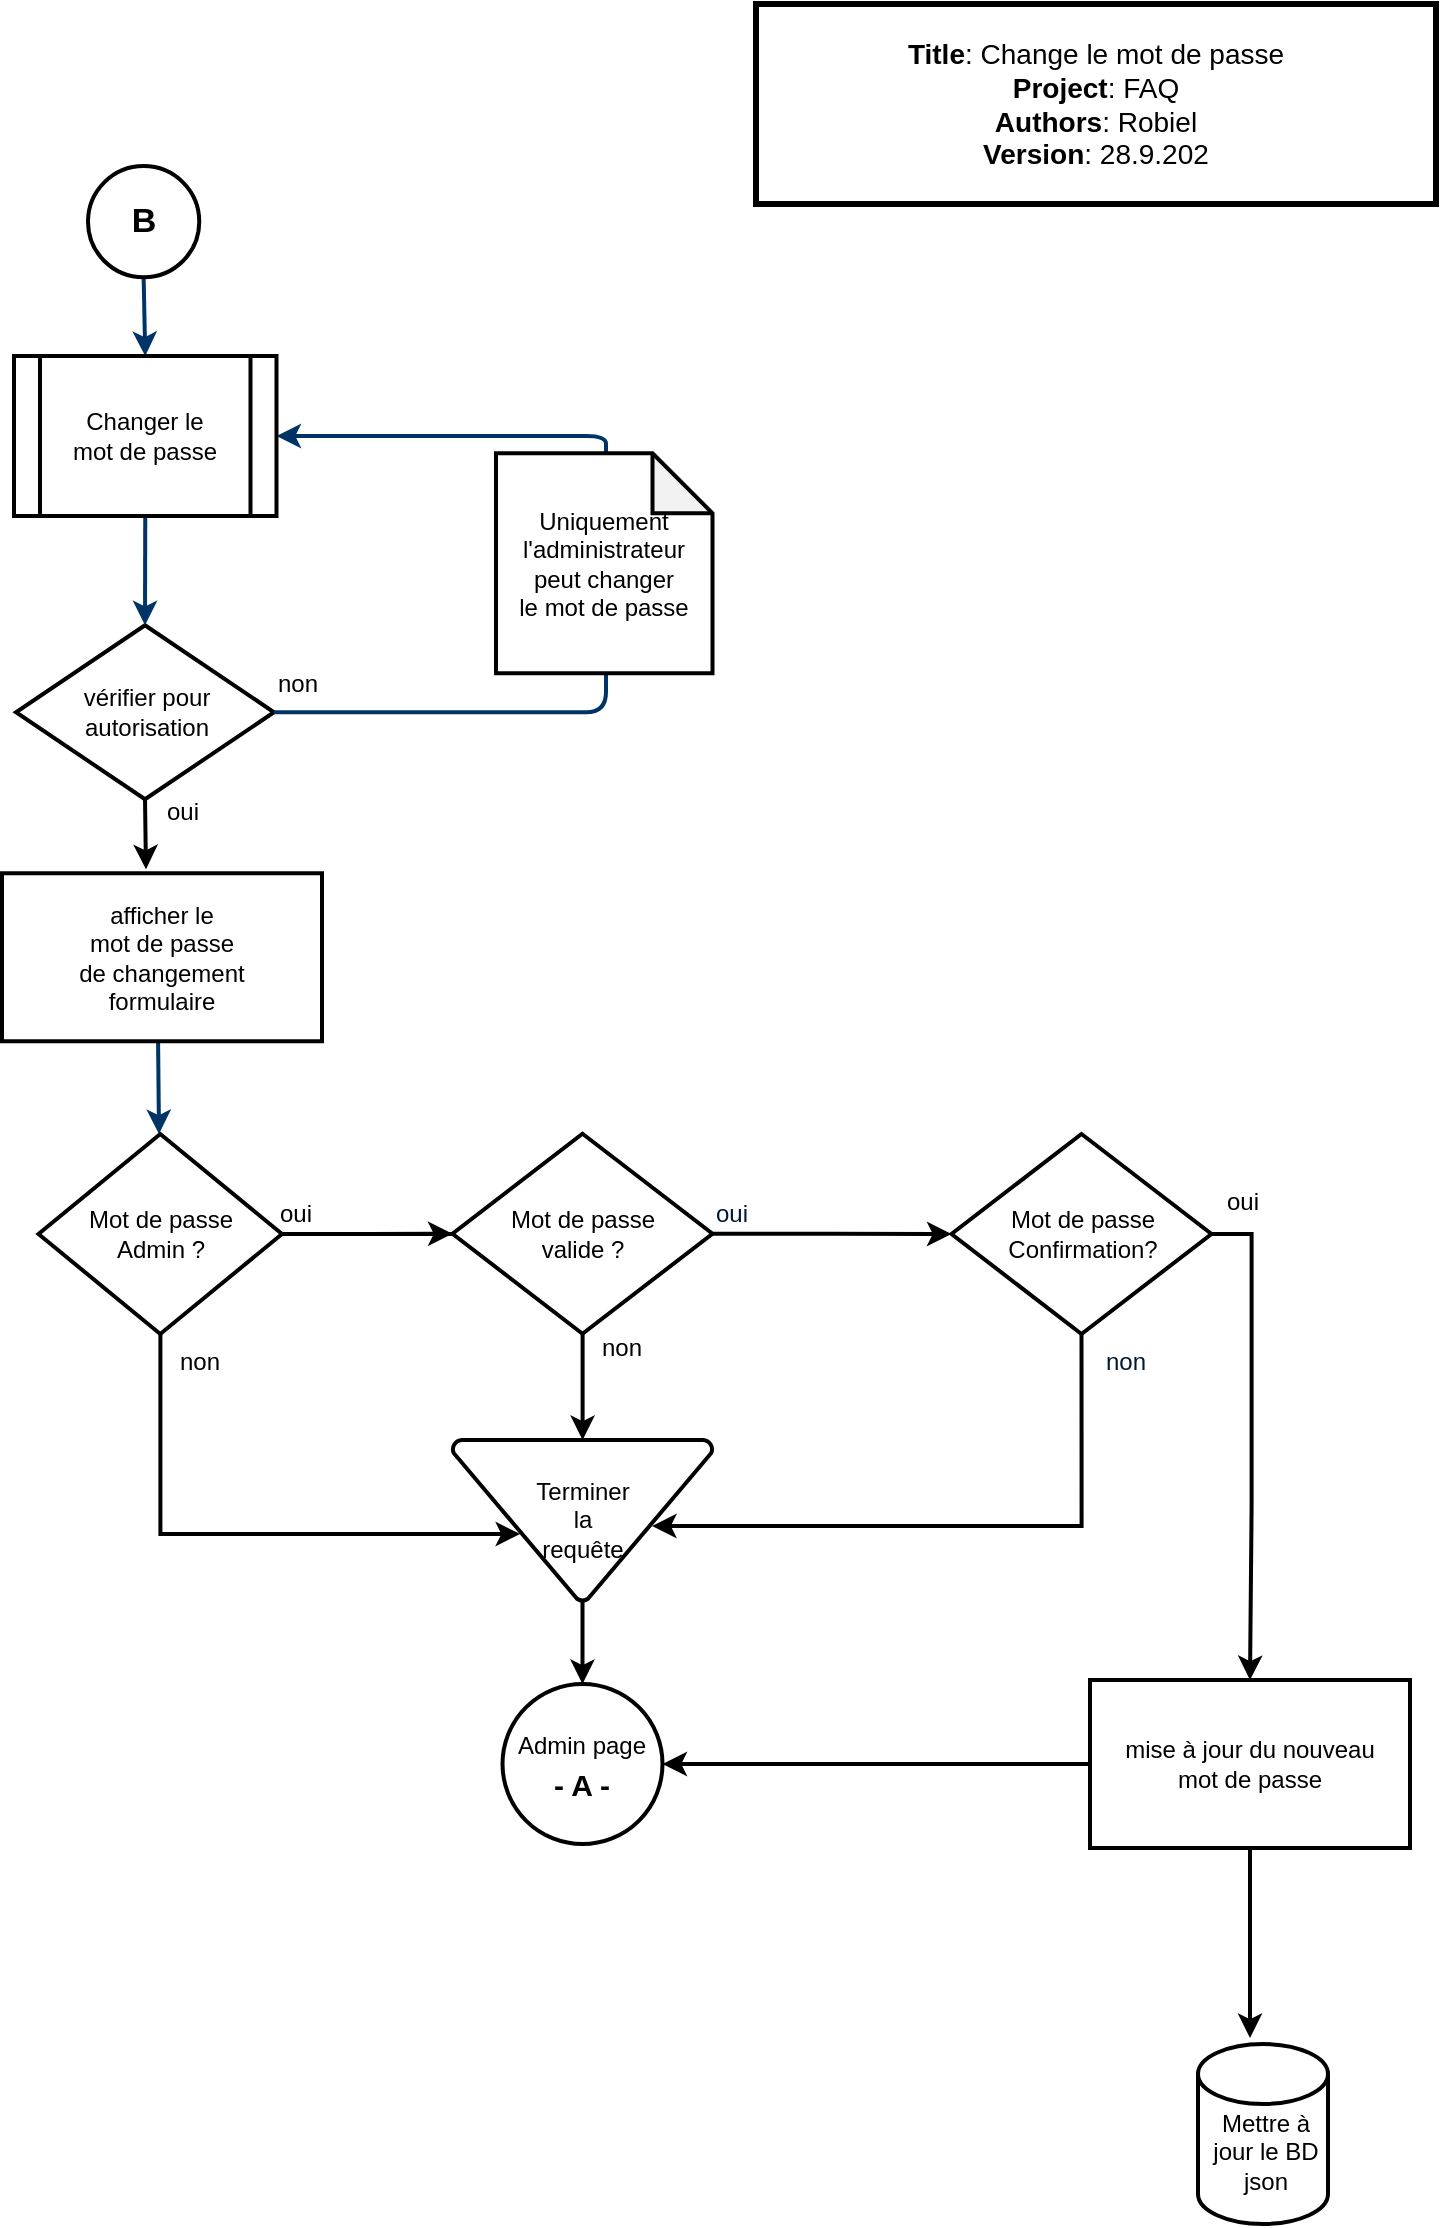 <mxfile version="20.3.7" type="device"><diagram id="6a731a19-8d31-9384-78a2-239565b7b9f0" name="Page-1"><mxGraphModel dx="2062" dy="1023" grid="1" gridSize="10" guides="1" tooltips="1" connect="1" arrows="1" fold="1" page="1" pageScale="1" pageWidth="827" pageHeight="1169" background="none" math="0" shadow="0"><root><mxCell id="0"/><mxCell id="1" parent="0"/><mxCell id="6" value="&lt;div style=&quot;&quot;&gt;vérifier pour&lt;/div&gt;&lt;div style=&quot;&quot;&gt;autorisation&lt;/div&gt;" style="shape=mxgraph.flowchart.decision;strokeWidth=2;gradientColor=none;gradientDirection=north;fontStyle=0;html=1;" parent="1" vertex="1"><mxGeometry x="90" y="327.63" width="129" height="87" as="geometry"/></mxCell><mxCell id="7" style="fontStyle=1;strokeColor=#003366;strokeWidth=2;html=1;entryX=0.5;entryY=0;entryDx=0;entryDy=0;exitX=0.5;exitY=1;exitDx=0;exitDy=0;" parent="1" source="RIBOKxy5dWW5THwyhJ-G-58" target="RIBOKxy5dWW5THwyhJ-G-53" edge="1"><mxGeometry relative="1" as="geometry"><mxPoint x="70" y="139.63" as="sourcePoint"/><mxPoint x="270" y="129.63" as="targetPoint"/></mxGeometry></mxCell><mxCell id="9" style="entryX=0.5;entryY=0;entryPerimeter=0;fontStyle=1;strokeColor=#003366;strokeWidth=2;html=1;exitX=0.5;exitY=1;exitDx=0;exitDy=0;" parent="1" source="RIBOKxy5dWW5THwyhJ-G-53" target="6" edge="1"><mxGeometry relative="1" as="geometry"><mxPoint x="160" y="271.63" as="sourcePoint"/></mxGeometry></mxCell><mxCell id="10" value="" style="edgeStyle=elbowEdgeStyle;elbow=horizontal;entryX=0.5;entryY=0.91;entryPerimeter=0;exitX=1;exitY=0.5;exitPerimeter=0;fontStyle=1;strokeColor=#003366;strokeWidth=2;html=1;" parent="1" source="6" edge="1"><mxGeometry x="221" y="-29.87" width="100" height="100" as="geometry"><mxPoint x="590" y="388.63" as="sourcePoint"/><mxPoint x="390" y="315.34" as="targetPoint"/><Array as="points"><mxPoint x="385" y="341.63"/></Array></mxGeometry></mxCell><mxCell id="11" value="non" style="text;fontStyle=0;html=1;strokeColor=none;gradientColor=none;fillColor=none;strokeWidth=2;" parent="1" vertex="1"><mxGeometry x="219" y="343" width="40" height="26" as="geometry"/></mxCell><mxCell id="14" value="oui" style="text;fontStyle=0;html=1;strokeColor=none;gradientColor=none;fillColor=none;strokeWidth=2;align=center;" parent="1" vertex="1"><mxGeometry x="153" y="406.63" width="40" height="26" as="geometry"/></mxCell><mxCell id="17" value="" style="edgeStyle=elbowEdgeStyle;elbow=horizontal;fontStyle=1;strokeColor=#003366;strokeWidth=2;html=1;entryX=0.5;entryY=0;entryDx=0;entryDy=0;entryPerimeter=0;" parent="1" target="24" edge="1"><mxGeometry x="-160" y="-58.37" width="100" height="100" as="geometry"><mxPoint x="161" y="531.63" as="sourcePoint"/><mxPoint x="160" y="581.63" as="targetPoint"/></mxGeometry></mxCell><mxCell id="CzmSLehMyoC1VKBGu1We-62" style="edgeStyle=orthogonalEdgeStyle;rounded=0;orthogonalLoop=1;jettySize=auto;html=1;entryX=0;entryY=0.5;entryDx=0;entryDy=0;entryPerimeter=0;strokeWidth=2;" parent="1" source="24" target="28" edge="1"><mxGeometry relative="1" as="geometry"/></mxCell><mxCell id="CzmSLehMyoC1VKBGu1We-68" style="edgeStyle=orthogonalEdgeStyle;rounded=0;orthogonalLoop=1;jettySize=auto;html=1;strokeWidth=2;" parent="1" source="24" target="32" edge="1"><mxGeometry relative="1" as="geometry"/></mxCell><mxCell id="CzmSLehMyoC1VKBGu1We-80" style="edgeStyle=orthogonalEdgeStyle;rounded=0;orthogonalLoop=1;jettySize=auto;html=1;entryX=0.26;entryY=0.584;entryDx=0;entryDy=0;entryPerimeter=0;strokeWidth=2;" parent="1" source="24" target="32" edge="1"><mxGeometry relative="1" as="geometry"><Array as="points"><mxPoint x="162" y="782"/></Array></mxGeometry></mxCell><mxCell id="24" value="Mot de passe &lt;br&gt;Admin ?" style="shape=mxgraph.flowchart.decision;strokeWidth=2;gradientColor=none;gradientDirection=north;fontStyle=0;html=1;" parent="1" vertex="1"><mxGeometry x="101.25" y="582" width="121.75" height="100" as="geometry"/></mxCell><mxCell id="27" value="oui" style="text;fontStyle=0;html=1;strokeColor=none;gradientColor=none;fillColor=none;strokeWidth=2;" parent="1" vertex="1"><mxGeometry x="220" y="607.88" width="40" height="26" as="geometry"/></mxCell><mxCell id="CzmSLehMyoC1VKBGu1We-65" style="edgeStyle=orthogonalEdgeStyle;rounded=0;orthogonalLoop=1;jettySize=auto;html=1;entryX=0;entryY=0.5;entryDx=0;entryDy=0;entryPerimeter=0;strokeWidth=2;" parent="1" source="28" target="29" edge="1"><mxGeometry relative="1" as="geometry"/></mxCell><mxCell id="28" value="Mot de passe &lt;br&gt;valide ?" style="shape=mxgraph.flowchart.decision;strokeWidth=2;gradientColor=none;gradientDirection=north;fontStyle=0;html=1;" parent="1" vertex="1"><mxGeometry x="308.25" y="581.88" width="130" height="100" as="geometry"/></mxCell><mxCell id="CzmSLehMyoC1VKBGu1We-66" style="edgeStyle=orthogonalEdgeStyle;rounded=0;orthogonalLoop=1;jettySize=auto;html=1;entryX=0.5;entryY=0;entryDx=0;entryDy=0;strokeWidth=2;exitX=1;exitY=0.5;exitDx=0;exitDy=0;exitPerimeter=0;" parent="1" source="29" target="RIBOKxy5dWW5THwyhJ-G-55" edge="1"><mxGeometry relative="1" as="geometry"/></mxCell><mxCell id="CzmSLehMyoC1VKBGu1We-85" style="edgeStyle=orthogonalEdgeStyle;rounded=0;orthogonalLoop=1;jettySize=auto;html=1;entryX=0.806;entryY=0.534;entryDx=0;entryDy=0;entryPerimeter=0;strokeWidth=2;exitX=0.5;exitY=1;exitDx=0;exitDy=0;exitPerimeter=0;" parent="1" source="29" edge="1"><mxGeometry relative="1" as="geometry"><mxPoint x="617.8" y="682" as="sourcePoint"/><mxPoint x="408.03" y="777.987" as="targetPoint"/><Array as="points"><mxPoint x="623" y="778"/></Array></mxGeometry></mxCell><mxCell id="29" value="Mot de passe &lt;br&gt;Confirmation?" style="shape=mxgraph.flowchart.decision;strokeWidth=2;gradientColor=none;gradientDirection=north;fontStyle=0;html=1;" parent="1" vertex="1"><mxGeometry x="557.75" y="582" width="130" height="100" as="geometry"/></mxCell><mxCell id="1ff7pNaQVneSH9qMjiJY-53" style="edgeStyle=orthogonalEdgeStyle;rounded=0;orthogonalLoop=1;jettySize=auto;html=1;entryX=0.5;entryY=0;entryDx=0;entryDy=0;strokeWidth=2;" edge="1" parent="1" source="32" target="RIBOKxy5dWW5THwyhJ-G-66"><mxGeometry relative="1" as="geometry"/></mxCell><mxCell id="32" value="Terminer &lt;br&gt;la &lt;br&gt;requête" style="shape=mxgraph.flowchart.merge_or_storage;strokeWidth=2;gradientColor=none;gradientDirection=north;fontStyle=0;html=1;" parent="1" vertex="1"><mxGeometry x="308.25" y="735" width="130" height="80.5" as="geometry"/></mxCell><mxCell id="46" value="non" style="text;fontStyle=0;html=1;strokeColor=none;gradientColor=none;fillColor=none;strokeWidth=2;" parent="1" vertex="1"><mxGeometry x="170" y="681.88" width="40" height="26" as="geometry"/></mxCell><mxCell id="47" value="oui" style="text;fontColor=#001933;fontStyle=0;html=1;strokeColor=none;gradientColor=none;fillColor=none;strokeWidth=2;" parent="1" vertex="1"><mxGeometry x="438.25" y="607.88" width="40" height="26" as="geometry"/></mxCell><mxCell id="50" value="non" style="text;fontColor=#001933;fontStyle=0;html=1;strokeColor=none;gradientColor=none;fillColor=none;strokeWidth=2;" parent="1" vertex="1"><mxGeometry x="633" y="682" width="40" height="26" as="geometry"/></mxCell><mxCell id="52" value="" style="edgeStyle=elbowEdgeStyle;elbow=horizontal;exitX=0.5;exitY=0.09;exitPerimeter=0;entryX=1;entryY=0.5;fontStyle=1;strokeColor=#003366;strokeWidth=2;html=1;entryDx=0;entryDy=0;" parent="1" target="RIBOKxy5dWW5THwyhJ-G-53" edge="1"><mxGeometry x="-160" y="-58.37" width="100" height="100" as="geometry"><mxPoint x="390" y="248.92" as="sourcePoint"/><mxPoint x="224.395" y="231.63" as="targetPoint"/><Array as="points"><mxPoint x="385" y="241.63"/></Array></mxGeometry></mxCell><mxCell id="53" value="oui" style="text;fontStyle=0;html=1;strokeColor=none;gradientColor=none;fillColor=none;strokeWidth=2;align=center;" parent="1" vertex="1"><mxGeometry x="683" y="602" width="40" height="26" as="geometry"/></mxCell><mxCell id="mBBVKMEMSPNzFvPRmkVC-56" value="" style="shape=cylinder3;whiteSpace=wrap;html=1;boundedLbl=1;backgroundOutline=1;size=15;strokeWidth=2;" parent="1" vertex="1"><mxGeometry x="681" y="1037" width="65" height="90" as="geometry"/></mxCell><mxCell id="mBBVKMEMSPNzFvPRmkVC-57" value="Mettre à jour le BD json" style="text;html=1;strokeColor=none;fillColor=none;align=center;verticalAlign=middle;whiteSpace=wrap;rounded=0;strokeWidth=2;" parent="1" vertex="1"><mxGeometry x="684.5" y="1077" width="60" height="27" as="geometry"/></mxCell><mxCell id="mBBVKMEMSPNzFvPRmkVC-60" value="non" style="text;fontStyle=0;html=1;strokeColor=none;gradientColor=none;fillColor=none;strokeWidth=2;" parent="1" vertex="1"><mxGeometry x="381" y="675.13" width="47" height="26" as="geometry"/></mxCell><mxCell id="RIBOKxy5dWW5THwyhJ-G-53" value="&lt;div style=&quot;&quot;&gt;&lt;span style=&quot;&quot;&gt;Changer le&lt;/span&gt;&lt;br style=&quot;&quot;&gt;&lt;span style=&quot;&quot;&gt;mot de passe&lt;/span&gt;&lt;br&gt;&lt;/div&gt;" style="shape=process;whiteSpace=wrap;html=1;backgroundOutline=1;strokeWidth=2;" parent="1" vertex="1"><mxGeometry x="89" y="193" width="131.25" height="80" as="geometry"/></mxCell><mxCell id="RIBOKxy5dWW5THwyhJ-G-54" value="&lt;span style=&quot;&quot;&gt;Uniquement l'administrateur&lt;/span&gt;&lt;br style=&quot;&quot;&gt;&lt;span style=&quot;&quot;&gt;peut&amp;nbsp;&lt;/span&gt;&lt;span style=&quot;background-color: initial;&quot;&gt;changer&lt;br&gt;le mot de passe&lt;/span&gt;" style="shape=note;whiteSpace=wrap;html=1;backgroundOutline=1;darkOpacity=0.05;strokeWidth=2;" parent="1" vertex="1"><mxGeometry x="330" y="241.63" width="108.25" height="110" as="geometry"/></mxCell><mxCell id="CzmSLehMyoC1VKBGu1We-75" style="edgeStyle=orthogonalEdgeStyle;rounded=0;orthogonalLoop=1;jettySize=auto;html=1;entryX=1;entryY=0.5;entryDx=0;entryDy=0;strokeWidth=2;" parent="1" source="RIBOKxy5dWW5THwyhJ-G-55" target="RIBOKxy5dWW5THwyhJ-G-66" edge="1"><mxGeometry relative="1" as="geometry"/></mxCell><mxCell id="1ff7pNaQVneSH9qMjiJY-54" style="edgeStyle=orthogonalEdgeStyle;rounded=0;orthogonalLoop=1;jettySize=auto;html=1;entryX=0.4;entryY=-0.033;entryDx=0;entryDy=0;entryPerimeter=0;strokeWidth=2;" edge="1" parent="1" source="RIBOKxy5dWW5THwyhJ-G-55" target="mBBVKMEMSPNzFvPRmkVC-56"><mxGeometry relative="1" as="geometry"/></mxCell><mxCell id="RIBOKxy5dWW5THwyhJ-G-55" value="&lt;span style=&quot;&quot;&gt;mise à jour du nouveau&lt;/span&gt;&lt;br style=&quot;&quot;&gt;&lt;span style=&quot;&quot;&gt;mot de passe&lt;/span&gt;" style="rounded=0;whiteSpace=wrap;html=1;strokeWidth=2;" parent="1" vertex="1"><mxGeometry x="627" y="855" width="160" height="84" as="geometry"/></mxCell><mxCell id="RIBOKxy5dWW5THwyhJ-G-56" value="&lt;span style=&quot;&quot;&gt;afficher le&lt;/span&gt;&lt;br style=&quot;&quot;&gt;&lt;span style=&quot;&quot;&gt;mot de passe&lt;/span&gt;&lt;br style=&quot;&quot;&gt;&lt;span style=&quot;&quot;&gt;de changement&lt;/span&gt;&lt;br style=&quot;&quot;&gt;&lt;span style=&quot;&quot;&gt;formulaire&lt;/span&gt;" style="rounded=0;whiteSpace=wrap;html=1;strokeWidth=2;" parent="1" vertex="1"><mxGeometry x="83" y="451.63" width="160" height="84" as="geometry"/></mxCell><mxCell id="RIBOKxy5dWW5THwyhJ-G-58" value="&lt;b&gt;&lt;font style=&quot;font-size: 17px;&quot;&gt;B&lt;/font&gt;&lt;/b&gt;" style="ellipse;whiteSpace=wrap;html=1;aspect=fixed;strokeWidth=2;" parent="1" vertex="1"><mxGeometry x="126" y="98" width="55.63" height="55.63" as="geometry"/></mxCell><mxCell id="RIBOKxy5dWW5THwyhJ-G-66" value="&lt;span style=&quot;font-size: 12px;&quot;&gt;Admin page&lt;/span&gt;&lt;br style=&quot;font-size: 12px;&quot;&gt;&lt;b style=&quot;font-size: 12px;&quot;&gt;&lt;font style=&quot;font-size: 15px;&quot;&gt;- A -&lt;/font&gt;&lt;/b&gt;" style="ellipse;whiteSpace=wrap;html=1;aspect=fixed;strokeWidth=2;fontSize=17;" parent="1" vertex="1"><mxGeometry x="333.25" y="857" width="80" height="80" as="geometry"/></mxCell><mxCell id="CzmSLehMyoC1VKBGu1We-53" value="" style="endArrow=classic;html=1;rounded=0;entryX=0.45;entryY=-0.024;entryDx=0;entryDy=0;entryPerimeter=0;exitX=0.5;exitY=1;exitDx=0;exitDy=0;exitPerimeter=0;strokeWidth=2;" parent="1" source="6" target="RIBOKxy5dWW5THwyhJ-G-56" edge="1"><mxGeometry width="50" height="50" relative="1" as="geometry"><mxPoint x="20" y="451.63" as="sourcePoint"/><mxPoint x="70" y="401.63" as="targetPoint"/></mxGeometry></mxCell><mxCell id="CzmSLehMyoC1VKBGu1We-87" value="&lt;font style=&quot;font-size: 14px;&quot;&gt;&lt;b&gt;Title&lt;/b&gt;: Change le mot de passe&lt;br&gt;&lt;b&gt;Project&lt;/b&gt;: FAQ&lt;br&gt;&lt;b&gt;Authors&lt;/b&gt;: Robiel&lt;br&gt;&lt;b&gt;Version&lt;/b&gt;: 28.9.202&lt;/font&gt;" style="rounded=0;whiteSpace=wrap;html=1;strokeWidth=3;" parent="1" vertex="1"><mxGeometry x="460" y="17" width="340" height="100" as="geometry"/></mxCell></root></mxGraphModel></diagram></mxfile>